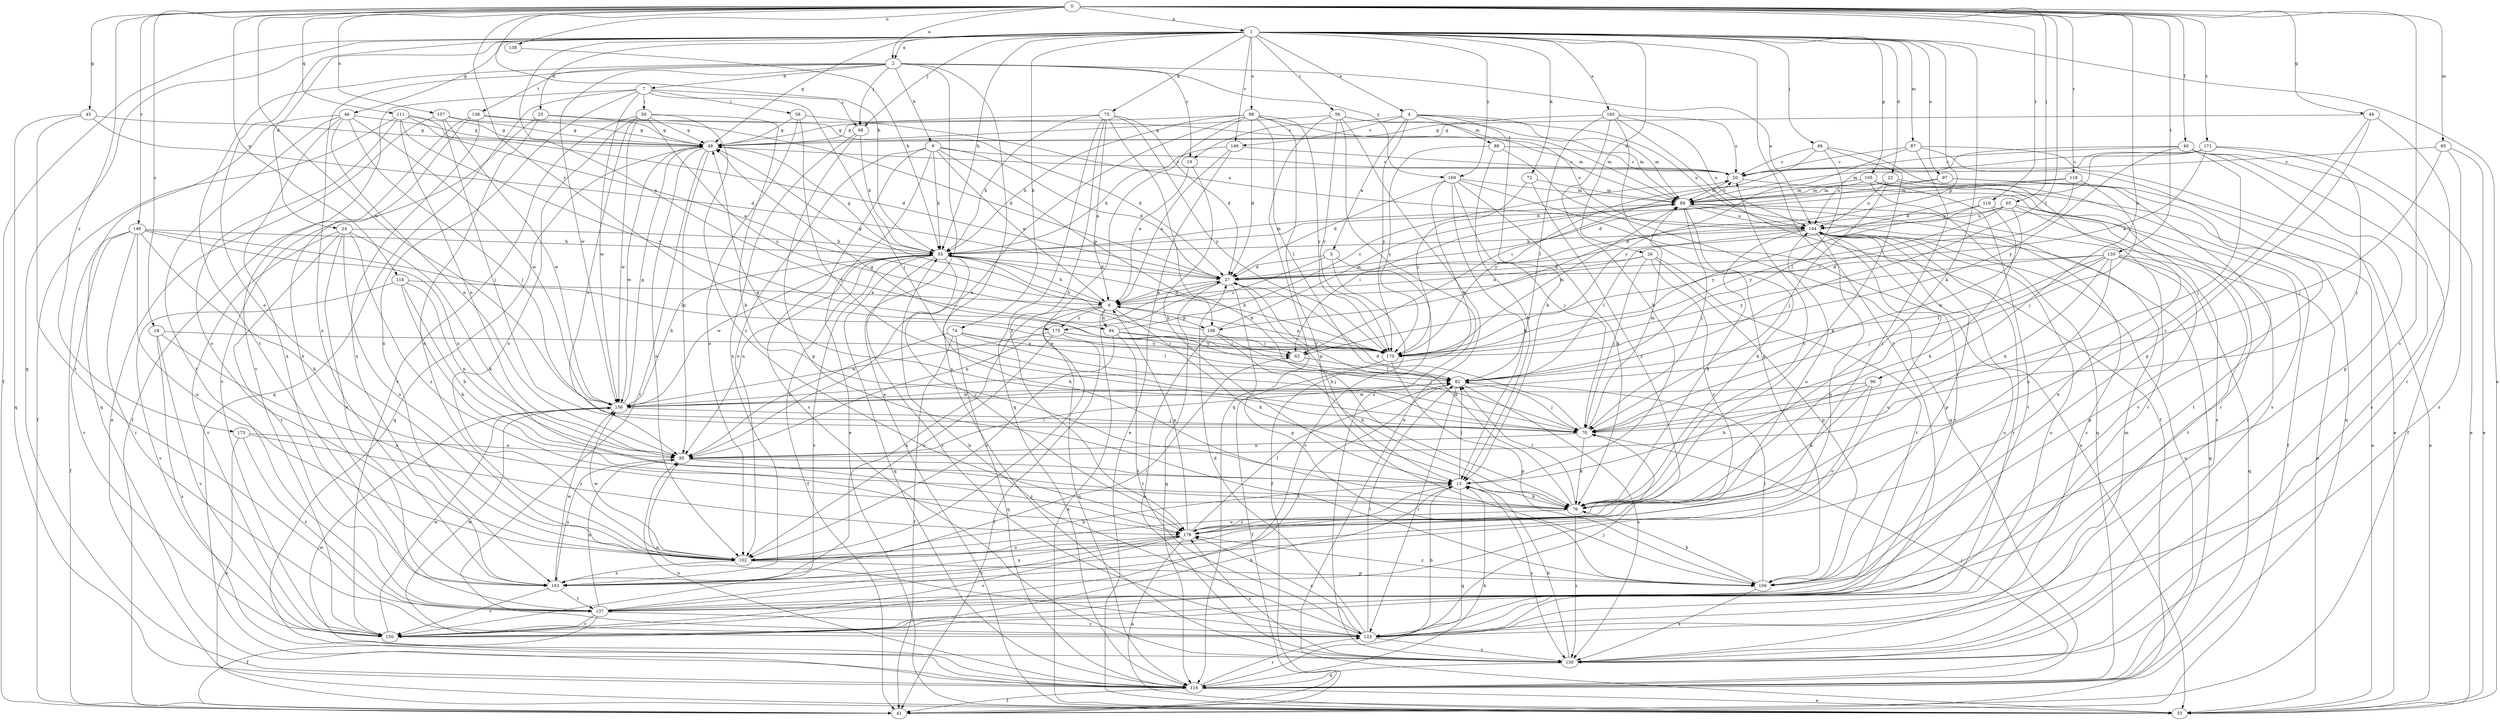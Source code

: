 strict digraph  {
0;
1;
2;
4;
5;
6;
7;
9;
13;
18;
19;
20;
22;
24;
25;
26;
27;
33;
40;
41;
44;
45;
46;
48;
55;
56;
58;
59;
62;
65;
66;
68;
70;
72;
74;
75;
76;
82;
85;
87;
88;
89;
94;
95;
96;
97;
98;
102;
105;
108;
109;
111;
114;
116;
118;
119;
123;
130;
135;
136;
137;
138;
144;
146;
149;
150;
156;
157;
160;
163;
169;
170;
171;
173;
175;
176;
0 -> 1  [label=a];
0 -> 2  [label=a];
0 -> 18  [label=c];
0 -> 40  [label=f];
0 -> 44  [label=g];
0 -> 45  [label=g];
0 -> 55  [label=h];
0 -> 65  [label=j];
0 -> 82  [label=l];
0 -> 85  [label=m];
0 -> 96  [label=o];
0 -> 111  [label=q];
0 -> 114  [label=q];
0 -> 118  [label=r];
0 -> 119  [label=r];
0 -> 130  [label=s];
0 -> 135  [label=t];
0 -> 138  [label=u];
0 -> 146  [label=v];
0 -> 156  [label=w];
0 -> 157  [label=x];
0 -> 171  [label=z];
0 -> 173  [label=z];
0 -> 175  [label=z];
1 -> 2  [label=a];
1 -> 4  [label=a];
1 -> 22  [label=d];
1 -> 24  [label=d];
1 -> 25  [label=d];
1 -> 26  [label=d];
1 -> 33  [label=e];
1 -> 41  [label=f];
1 -> 46  [label=g];
1 -> 48  [label=g];
1 -> 55  [label=h];
1 -> 56  [label=i];
1 -> 66  [label=j];
1 -> 68  [label=j];
1 -> 72  [label=k];
1 -> 74  [label=k];
1 -> 75  [label=k];
1 -> 76  [label=k];
1 -> 87  [label=m];
1 -> 94  [label=n];
1 -> 97  [label=o];
1 -> 98  [label=o];
1 -> 102  [label=o];
1 -> 105  [label=p];
1 -> 108  [label=p];
1 -> 116  [label=q];
1 -> 123  [label=r];
1 -> 149  [label=v];
1 -> 160  [label=x];
1 -> 169  [label=y];
2 -> 7  [label=b];
2 -> 9  [label=b];
2 -> 19  [label=c];
2 -> 33  [label=e];
2 -> 68  [label=j];
2 -> 130  [label=s];
2 -> 136  [label=t];
2 -> 137  [label=t];
2 -> 144  [label=u];
2 -> 156  [label=w];
2 -> 163  [label=x];
2 -> 169  [label=y];
4 -> 5  [label=a];
4 -> 13  [label=b];
4 -> 19  [label=c];
4 -> 88  [label=m];
4 -> 89  [label=m];
4 -> 144  [label=u];
4 -> 149  [label=v];
4 -> 170  [label=y];
5 -> 27  [label=d];
5 -> 41  [label=f];
5 -> 150  [label=v];
5 -> 175  [label=z];
6 -> 27  [label=d];
6 -> 33  [label=e];
6 -> 48  [label=g];
6 -> 55  [label=h];
6 -> 76  [label=k];
6 -> 94  [label=n];
6 -> 108  [label=p];
6 -> 116  [label=q];
6 -> 163  [label=x];
6 -> 175  [label=z];
7 -> 58  [label=i];
7 -> 59  [label=i];
7 -> 68  [label=j];
7 -> 70  [label=j];
7 -> 116  [label=q];
7 -> 150  [label=v];
7 -> 156  [label=w];
7 -> 163  [label=x];
9 -> 6  [label=a];
9 -> 20  [label=c];
9 -> 27  [label=d];
9 -> 33  [label=e];
9 -> 55  [label=h];
9 -> 102  [label=o];
9 -> 108  [label=p];
9 -> 130  [label=s];
13 -> 76  [label=k];
13 -> 82  [label=l];
13 -> 102  [label=o];
13 -> 116  [label=q];
13 -> 130  [label=s];
18 -> 102  [label=o];
18 -> 130  [label=s];
18 -> 150  [label=v];
18 -> 170  [label=y];
19 -> 6  [label=a];
19 -> 13  [label=b];
20 -> 89  [label=m];
20 -> 123  [label=r];
22 -> 41  [label=f];
22 -> 70  [label=j];
22 -> 89  [label=m];
22 -> 123  [label=r];
22 -> 144  [label=u];
24 -> 55  [label=h];
24 -> 76  [label=k];
24 -> 102  [label=o];
24 -> 137  [label=t];
24 -> 150  [label=v];
24 -> 163  [label=x];
24 -> 176  [label=z];
25 -> 48  [label=g];
25 -> 89  [label=m];
25 -> 102  [label=o];
25 -> 163  [label=x];
26 -> 6  [label=a];
26 -> 27  [label=d];
26 -> 70  [label=j];
26 -> 109  [label=p];
26 -> 137  [label=t];
26 -> 176  [label=z];
27 -> 6  [label=a];
27 -> 13  [label=b];
27 -> 95  [label=n];
27 -> 109  [label=p];
27 -> 116  [label=q];
40 -> 20  [label=c];
40 -> 41  [label=f];
40 -> 70  [label=j];
40 -> 109  [label=p];
40 -> 130  [label=s];
40 -> 144  [label=u];
40 -> 170  [label=y];
44 -> 48  [label=g];
44 -> 109  [label=p];
44 -> 123  [label=r];
44 -> 176  [label=z];
45 -> 27  [label=d];
45 -> 48  [label=g];
45 -> 116  [label=q];
45 -> 137  [label=t];
46 -> 48  [label=g];
46 -> 70  [label=j];
46 -> 95  [label=n];
46 -> 116  [label=q];
46 -> 137  [label=t];
46 -> 156  [label=w];
46 -> 163  [label=x];
48 -> 20  [label=c];
48 -> 95  [label=n];
48 -> 102  [label=o];
48 -> 116  [label=q];
48 -> 123  [label=r];
48 -> 156  [label=w];
55 -> 27  [label=d];
55 -> 41  [label=f];
55 -> 48  [label=g];
55 -> 89  [label=m];
55 -> 95  [label=n];
55 -> 116  [label=q];
55 -> 123  [label=r];
55 -> 150  [label=v];
55 -> 156  [label=w];
55 -> 176  [label=z];
56 -> 33  [label=e];
56 -> 48  [label=g];
56 -> 89  [label=m];
56 -> 116  [label=q];
56 -> 130  [label=s];
56 -> 144  [label=u];
56 -> 170  [label=y];
58 -> 48  [label=g];
58 -> 70  [label=j];
58 -> 102  [label=o];
58 -> 144  [label=u];
59 -> 13  [label=b];
59 -> 48  [label=g];
59 -> 95  [label=n];
59 -> 102  [label=o];
59 -> 150  [label=v];
59 -> 156  [label=w];
59 -> 170  [label=y];
59 -> 176  [label=z];
62 -> 82  [label=l];
65 -> 27  [label=d];
65 -> 123  [label=r];
65 -> 144  [label=u];
65 -> 156  [label=w];
65 -> 163  [label=x];
65 -> 170  [label=y];
66 -> 20  [label=c];
66 -> 62  [label=i];
66 -> 76  [label=k];
66 -> 82  [label=l];
66 -> 130  [label=s];
68 -> 55  [label=h];
68 -> 109  [label=p];
68 -> 163  [label=x];
70 -> 27  [label=d];
70 -> 48  [label=g];
70 -> 76  [label=k];
70 -> 89  [label=m];
70 -> 95  [label=n];
72 -> 89  [label=m];
72 -> 170  [label=y];
72 -> 176  [label=z];
74 -> 41  [label=f];
74 -> 70  [label=j];
74 -> 82  [label=l];
74 -> 95  [label=n];
74 -> 116  [label=q];
74 -> 170  [label=y];
75 -> 6  [label=a];
75 -> 27  [label=d];
75 -> 48  [label=g];
75 -> 55  [label=h];
75 -> 76  [label=k];
75 -> 116  [label=q];
75 -> 170  [label=y];
75 -> 176  [label=z];
76 -> 20  [label=c];
76 -> 27  [label=d];
76 -> 55  [label=h];
76 -> 82  [label=l];
76 -> 130  [label=s];
76 -> 176  [label=z];
82 -> 48  [label=g];
82 -> 70  [label=j];
82 -> 123  [label=r];
82 -> 130  [label=s];
82 -> 137  [label=t];
82 -> 156  [label=w];
85 -> 20  [label=c];
85 -> 33  [label=e];
85 -> 70  [label=j];
85 -> 130  [label=s];
87 -> 20  [label=c];
87 -> 33  [label=e];
87 -> 116  [label=q];
87 -> 170  [label=y];
87 -> 176  [label=z];
88 -> 13  [label=b];
88 -> 20  [label=c];
88 -> 116  [label=q];
88 -> 170  [label=y];
89 -> 20  [label=c];
89 -> 33  [label=e];
89 -> 62  [label=i];
89 -> 70  [label=j];
89 -> 76  [label=k];
89 -> 130  [label=s];
89 -> 144  [label=u];
94 -> 20  [label=c];
94 -> 62  [label=i];
94 -> 102  [label=o];
94 -> 123  [label=r];
94 -> 170  [label=y];
95 -> 13  [label=b];
95 -> 82  [label=l];
95 -> 163  [label=x];
95 -> 176  [label=z];
96 -> 13  [label=b];
96 -> 76  [label=k];
96 -> 102  [label=o];
96 -> 156  [label=w];
97 -> 27  [label=d];
97 -> 33  [label=e];
97 -> 89  [label=m];
97 -> 150  [label=v];
98 -> 27  [label=d];
98 -> 48  [label=g];
98 -> 55  [label=h];
98 -> 82  [label=l];
98 -> 89  [label=m];
98 -> 95  [label=n];
98 -> 102  [label=o];
98 -> 109  [label=p];
98 -> 170  [label=y];
102 -> 13  [label=b];
102 -> 109  [label=p];
102 -> 156  [label=w];
102 -> 163  [label=x];
105 -> 33  [label=e];
105 -> 89  [label=m];
105 -> 116  [label=q];
105 -> 130  [label=s];
105 -> 150  [label=v];
105 -> 170  [label=y];
108 -> 55  [label=h];
108 -> 62  [label=i];
108 -> 70  [label=j];
108 -> 76  [label=k];
108 -> 89  [label=m];
108 -> 130  [label=s];
109 -> 76  [label=k];
109 -> 82  [label=l];
109 -> 130  [label=s];
109 -> 176  [label=z];
111 -> 6  [label=a];
111 -> 27  [label=d];
111 -> 41  [label=f];
111 -> 48  [label=g];
111 -> 95  [label=n];
111 -> 102  [label=o];
111 -> 170  [label=y];
114 -> 6  [label=a];
114 -> 13  [label=b];
114 -> 76  [label=k];
114 -> 95  [label=n];
114 -> 150  [label=v];
116 -> 13  [label=b];
116 -> 33  [label=e];
116 -> 41  [label=f];
116 -> 70  [label=j];
116 -> 95  [label=n];
116 -> 123  [label=r];
116 -> 144  [label=u];
116 -> 156  [label=w];
118 -> 55  [label=h];
118 -> 62  [label=i];
118 -> 70  [label=j];
118 -> 89  [label=m];
119 -> 76  [label=k];
119 -> 137  [label=t];
119 -> 144  [label=u];
119 -> 170  [label=y];
123 -> 13  [label=b];
123 -> 27  [label=d];
123 -> 55  [label=h];
123 -> 70  [label=j];
123 -> 82  [label=l];
123 -> 95  [label=n];
123 -> 130  [label=s];
123 -> 144  [label=u];
123 -> 156  [label=w];
123 -> 176  [label=z];
130 -> 13  [label=b];
130 -> 89  [label=m];
130 -> 116  [label=q];
130 -> 176  [label=z];
135 -> 27  [label=d];
135 -> 70  [label=j];
135 -> 76  [label=k];
135 -> 82  [label=l];
135 -> 95  [label=n];
135 -> 109  [label=p];
135 -> 116  [label=q];
135 -> 137  [label=t];
135 -> 170  [label=y];
136 -> 27  [label=d];
136 -> 41  [label=f];
136 -> 48  [label=g];
136 -> 150  [label=v];
136 -> 163  [label=x];
137 -> 41  [label=f];
137 -> 95  [label=n];
137 -> 123  [label=r];
137 -> 150  [label=v];
137 -> 176  [label=z];
138 -> 55  [label=h];
144 -> 55  [label=h];
144 -> 76  [label=k];
144 -> 82  [label=l];
144 -> 102  [label=o];
144 -> 109  [label=p];
144 -> 116  [label=q];
144 -> 123  [label=r];
144 -> 137  [label=t];
146 -> 41  [label=f];
146 -> 55  [label=h];
146 -> 76  [label=k];
146 -> 82  [label=l];
146 -> 95  [label=n];
146 -> 102  [label=o];
146 -> 123  [label=r];
146 -> 150  [label=v];
149 -> 6  [label=a];
149 -> 20  [label=c];
149 -> 33  [label=e];
149 -> 55  [label=h];
150 -> 13  [label=b];
150 -> 144  [label=u];
150 -> 156  [label=w];
156 -> 48  [label=g];
156 -> 55  [label=h];
156 -> 70  [label=j];
157 -> 27  [label=d];
157 -> 33  [label=e];
157 -> 48  [label=g];
157 -> 70  [label=j];
157 -> 156  [label=w];
160 -> 13  [label=b];
160 -> 20  [label=c];
160 -> 41  [label=f];
160 -> 48  [label=g];
160 -> 82  [label=l];
160 -> 109  [label=p];
160 -> 144  [label=u];
163 -> 62  [label=i];
163 -> 137  [label=t];
163 -> 144  [label=u];
163 -> 150  [label=v];
163 -> 156  [label=w];
169 -> 13  [label=b];
169 -> 27  [label=d];
169 -> 33  [label=e];
169 -> 70  [label=j];
169 -> 76  [label=k];
169 -> 89  [label=m];
169 -> 156  [label=w];
170 -> 6  [label=a];
170 -> 41  [label=f];
170 -> 55  [label=h];
170 -> 89  [label=m];
170 -> 109  [label=p];
171 -> 6  [label=a];
171 -> 20  [label=c];
171 -> 27  [label=d];
171 -> 33  [label=e];
171 -> 70  [label=j];
171 -> 89  [label=m];
173 -> 33  [label=e];
173 -> 95  [label=n];
173 -> 137  [label=t];
173 -> 176  [label=z];
175 -> 41  [label=f];
175 -> 62  [label=i];
175 -> 102  [label=o];
175 -> 156  [label=w];
175 -> 170  [label=y];
176 -> 6  [label=a];
176 -> 33  [label=e];
176 -> 82  [label=l];
176 -> 102  [label=o];
176 -> 144  [label=u];
176 -> 150  [label=v];
176 -> 163  [label=x];
}
